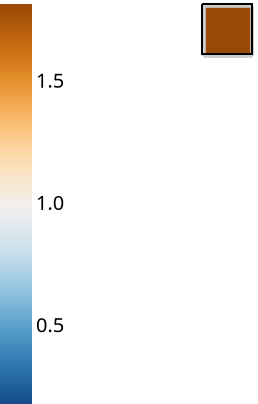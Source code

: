 {
    "$schema": "https://vega.github.io/schema/vega/v5.json",
    "description": "A contour plot of the Maungawhau volcano in New Zealand.",
    "width": 26,
    "height": 27,
   
  
    "data": [
      {
        "name": "volcano",
        "values": {"width": 26.0, "height": 27.0, "values": [0, 0, 0, 0, 0, 0, 0, 0, 0, 0, 0, 0, 0, 0, 0, 0, 0, 0, 0, 0, 0, 0, 0, 0, 0, 0, 0, 2, 2, 2, 2, 2, 2, 2, 2, 2, 2, 2, 2, 2, 2, 2, 2, 2, 2, 2, 2, 2, 2, 2, 2, 0, 0, 2, 2, 2, 2, 2, 2, 2, 2, 2, 2, 2, 2, 2, 2, 2, 2, 2, 2, 2, 2, 2, 2, 2, 2, 0, 0, 2, 2, 2, 2, 2, 2, 2, 2, 2, 2, 2, 2, 2, 2, 2, 2, 2, 2, 2, 2, 2, 2, 2, 2, 0, 0, 2, 2, 2, 2, 2, 2, 2, 2, 2, 2, 2, 2, 2, 2, 2, 2, 2, 2, 2, 2, 2, 2, 2, 2, 0, 0, 2, 2, 2, 2, 2, 2, 2, 2, 2, 2, 2, 2, 2, 2, 2, 2, 2, 2, 2, 2, 2, 2, 2, 2, 0, 0, 2, 2, 2, 2, 2, 2, 2, 2, 2, 2, 2, 2, 2, 2, 2, 2, 2, 2, 2, 2, 2, 2, 2, 2, 0, 0, 2, 2, 2, 2, 2, 2, 2, 2, 2, 2, 2, 2, 2, 2, 2, 2, 2, 2, 2, 2, 2, 2, 2, 2, 0, 0, 2, 2, 2, 2, 2, 2, 2, 2, 2, 2, 2, 2, 2, 2, 2, 2, 2, 2, 2, 2, 2, 2, 2, 2, 0, 0, 2, 2, 2, 2, 2, 2, 2, 2, 2, 2, 2, 2, 2, 2, 2, 2, 2, 2, 2, 2, 2, 2, 2, 2, 0, 0, 2, 2, 2, 2, 2, 2, 2, 2, 2, 2, 2, 2, 2, 2, 2, 2, 2, 2, 2, 2, 2, 2, 2, 2, 0, 0, 2, 2, 2, 2, 2, 2, 2, 2, 2, 2, 2, 2, 2, 2, 2, 2, 2, 2, 2, 2, 2, 2, 2, 2, 0, 0, 2, 2, 2, 2, 2, 2, 2, 2, 2, 2, 2, 2, 2, 2, 2, 2, 2, 2, 2, 2, 2, 2, 2, 2, 0, 0, 2, 2, 2, 2, 2, 2, 2, 2, 2, 2, 2, 2, 2, 2, 2, 2, 2, 2, 2, 2, 2, 2, 2, 2, 0, 0, 2, 2, 2, 2, 2, 2, 2, 2, 2, 2, 2, 2, 2, 2, 2, 2, 2, 2, 2, 2, 2, 2, 2, 2, 0, 0, 2, 2, 2, 2, 2, 2, 2, 2, 2, 2, 2, 2, 2, 2, 2, 2, 2, 2, 2, 2, 2, 2, 2, 2, 0, 0, 2, 2, 2, 2, 2, 2, 2, 2, 2, 2, 2, 2, 2, 2, 2, 2, 2, 2, 2, 2, 2, 2, 2, 2, 0, 0, 2, 2, 2, 2, 2, 2, 2, 2, 2, 2, 2, 2, 2, 2, 2, 2, 2, 2, 2, 2, 2, 2, 2, 2, 0, 0, 2, 2, 2, 2, 2, 2, 2, 2, 2, 2, 2, 2, 2, 2, 2, 2, 2, 2, 2, 2, 2, 2, 2, 2, 0, 0, 2, 2, 2, 2, 2, 2, 2, 2, 2, 2, 2, 2, 2, 2, 2, 2, 2, 2, 2, 2, 2, 2, 2, 2, 0, 0, 2, 2, 2, 2, 2, 2, 2, 2, 2, 2, 2, 2, 2, 2, 2, 2, 2, 2, 2, 2, 2, 2, 2, 2, 0, 0, 2, 2, 2, 2, 2, 2, 2, 2, 2, 2, 2, 2, 2, 2, 2, 2, 2, 2, 2, 2, 2, 2, 2, 2, 0, 0, 2, 2, 2, 2, 2, 2, 2, 2, 2, 2, 2, 2, 2, 2, 2, 2, 2, 2, 2, 2, 2, 2, 2, 2, 0, 0, 2, 2, 2, 2, 2, 2, 2, 2, 2, 2, 2, 2, 2, 2, 2, 2, 2, 2, 2, 2, 2, 2, 2, 2, 0, 0, 2, 2, 2, 2, 2, 2, 2, 2, 2, 2, 2, 2, 2, 2, 2, 2, 2, 2, 2, 2, 2, 2, 2, 2, 0, 0, 2, 2, 2, 2, 2, 2, 2, 2, 2, 2, 2, 2, 2, 2, 2, 2, 2, 2, 2, 2, 2, 2, 2, 2, 0, 0, 0, 0, 0, 0, 0, 0, 0, 0, 0, 0, 0, 0, 0, 0, 0, 0, 0, 0, 0, 0, 0, 0, 0, 0, 0], "svg_path": "M0 0 L25 0 L25 25 L0 25 L0 0"}},
         {"name": "contours",
        "source": "volcano",
        "transform": [
          {
            "type": "isocontour",
            "scale": {"expr": "width / datum.width"},
            "smooth": true,
            "zero": false
          }
        ]
      },
      {
        "name": "all_info",
        "values": {"width": 26.0, "height": 27.0, "values": [0, 0, 0, 0, 0, 0, 0, 0, 0, 0, 0, 0, 0, 0, 0, 0, 0, 0, 0, 0, 0, 0, 0, 0, 0, 0, 0, 2, 2, 2, 2, 2, 2, 2, 2, 2, 2, 2, 2, 2, 2, 2, 2, 2, 2, 2, 2, 2, 2, 2, 2, 0, 0, 2, 2, 2, 2, 2, 2, 2, 2, 2, 2, 2, 2, 2, 2, 2, 2, 2, 2, 2, 2, 2, 2, 2, 2, 0, 0, 2, 2, 2, 2, 2, 2, 2, 2, 2, 2, 2, 2, 2, 2, 2, 2, 2, 2, 2, 2, 2, 2, 2, 2, 0, 0, 2, 2, 2, 2, 2, 2, 2, 2, 2, 2, 2, 2, 2, 2, 2, 2, 2, 2, 2, 2, 2, 2, 2, 2, 0, 0, 2, 2, 2, 2, 2, 2, 2, 2, 2, 2, 2, 2, 2, 2, 2, 2, 2, 2, 2, 2, 2, 2, 2, 2, 0, 0, 2, 2, 2, 2, 2, 2, 2, 2, 2, 2, 2, 2, 2, 2, 2, 2, 2, 2, 2, 2, 2, 2, 2, 2, 0, 0, 2, 2, 2, 2, 2, 2, 2, 2, 2, 2, 2, 2, 2, 2, 2, 2, 2, 2, 2, 2, 2, 2, 2, 2, 0, 0, 2, 2, 2, 2, 2, 2, 2, 2, 2, 2, 2, 2, 2, 2, 2, 2, 2, 2, 2, 2, 2, 2, 2, 2, 0, 0, 2, 2, 2, 2, 2, 2, 2, 2, 2, 2, 2, 2, 2, 2, 2, 2, 2, 2, 2, 2, 2, 2, 2, 2, 0, 0, 2, 2, 2, 2, 2, 2, 2, 2, 2, 2, 2, 2, 2, 2, 2, 2, 2, 2, 2, 2, 2, 2, 2, 2, 0, 0, 2, 2, 2, 2, 2, 2, 2, 2, 2, 2, 2, 2, 2, 2, 2, 2, 2, 2, 2, 2, 2, 2, 2, 2, 0, 0, 2, 2, 2, 2, 2, 2, 2, 2, 2, 2, 2, 2, 2, 2, 2, 2, 2, 2, 2, 2, 2, 2, 2, 2, 0, 0, 2, 2, 2, 2, 2, 2, 2, 2, 2, 2, 2, 2, 2, 2, 2, 2, 2, 2, 2, 2, 2, 2, 2, 2, 0, 0, 2, 2, 2, 2, 2, 2, 2, 2, 2, 2, 2, 2, 2, 2, 2, 2, 2, 2, 2, 2, 2, 2, 2, 2, 0, 0, 2, 2, 2, 2, 2, 2, 2, 2, 2, 2, 2, 2, 2, 2, 2, 2, 2, 2, 2, 2, 2, 2, 2, 2, 0, 0, 2, 2, 2, 2, 2, 2, 2, 2, 2, 2, 2, 2, 2, 2, 2, 2, 2, 2, 2, 2, 2, 2, 2, 2, 0, 0, 2, 2, 2, 2, 2, 2, 2, 2, 2, 2, 2, 2, 2, 2, 2, 2, 2, 2, 2, 2, 2, 2, 2, 2, 0, 0, 2, 2, 2, 2, 2, 2, 2, 2, 2, 2, 2, 2, 2, 2, 2, 2, 2, 2, 2, 2, 2, 2, 2, 2, 0, 0, 2, 2, 2, 2, 2, 2, 2, 2, 2, 2, 2, 2, 2, 2, 2, 2, 2, 2, 2, 2, 2, 2, 2, 2, 0, 0, 2, 2, 2, 2, 2, 2, 2, 2, 2, 2, 2, 2, 2, 2, 2, 2, 2, 2, 2, 2, 2, 2, 2, 2, 0, 0, 2, 2, 2, 2, 2, 2, 2, 2, 2, 2, 2, 2, 2, 2, 2, 2, 2, 2, 2, 2, 2, 2, 2, 2, 0, 0, 2, 2, 2, 2, 2, 2, 2, 2, 2, 2, 2, 2, 2, 2, 2, 2, 2, 2, 2, 2, 2, 2, 2, 2, 0, 0, 2, 2, 2, 2, 2, 2, 2, 2, 2, 2, 2, 2, 2, 2, 2, 2, 2, 2, 2, 2, 2, 2, 2, 2, 0, 0, 2, 2, 2, 2, 2, 2, 2, 2, 2, 2, 2, 2, 2, 2, 2, 2, 2, 2, 2, 2, 2, 2, 2, 2, 0, 0, 2, 2, 2, 2, 2, 2, 2, 2, 2, 2, 2, 2, 2, 2, 2, 2, 2, 2, 2, 2, 2, 2, 2, 2, 0, 0, 0, 0, 0, 0, 0, 0, 0, 0, 0, 0, 0, 0, 0, 0, 0, 0, 0, 0, 0, 0, 0, 0, 0, 0, 0], "svg_path": "M0 0 L25 0 L25 25 L0 25 L0 0"}
      }
    ],
  
    "scales": [
      {
        "name": "color",
        "type": "linear",
        "range": {"scheme": "blueorange"},
        "domain": {"data": "contours", "field": "contour.value"}
      }
    ],
    "legends": [
      {"stroke": "color", "symbolType": "stroke", "orient": "left"}
    ],
    "marks": [
      {
        "type": "path",
        "from": {"data": "contours"},
        "encode": {
          "enter": {
            "x": {"value": 50},
            "y": {"value": 0},
            "stroke": {"value": "#ccc"},
            "strokeWidth": {"value": 1},
            "fill": {"scale": "color", "field": "contour.value"}
          }
        },
        "transform": [
          {
            "type": "geopath",
            "field": "datum.contour"
          }
        ]
      },
      
      {
        "type": "path",

        "from": {"data": "all_info"},
        "encode": {
          "enter": {
            "fill": {"value": "black"},
            "stroke": {"value": "black"}
          },
          "update": {
            "x": {"value": 50},
            "y": {"value": 0},
            "path": {"field": "svg_path"},
            "opacity": {"value": 1},
            "strokeWidth": {"value": 1},
            "fillOpacity": {"value": 0}
        }
      }}

    ]
  }